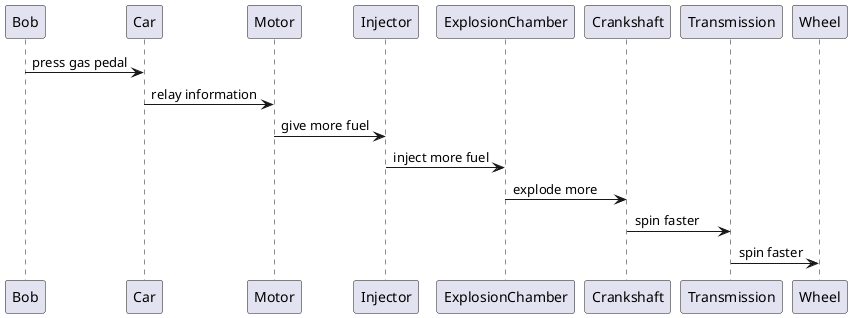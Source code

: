 @startuml
Bob -> Car : press gas pedal
Car -> Motor : relay information 
Motor -> Injector : give more fuel
Injector -> ExplosionChamber : inject more fuel
ExplosionChamber -> Crankshaft : explode more
Crankshaft -> Transmission : spin faster
Transmission -> Wheel : spin faster
@enduml

